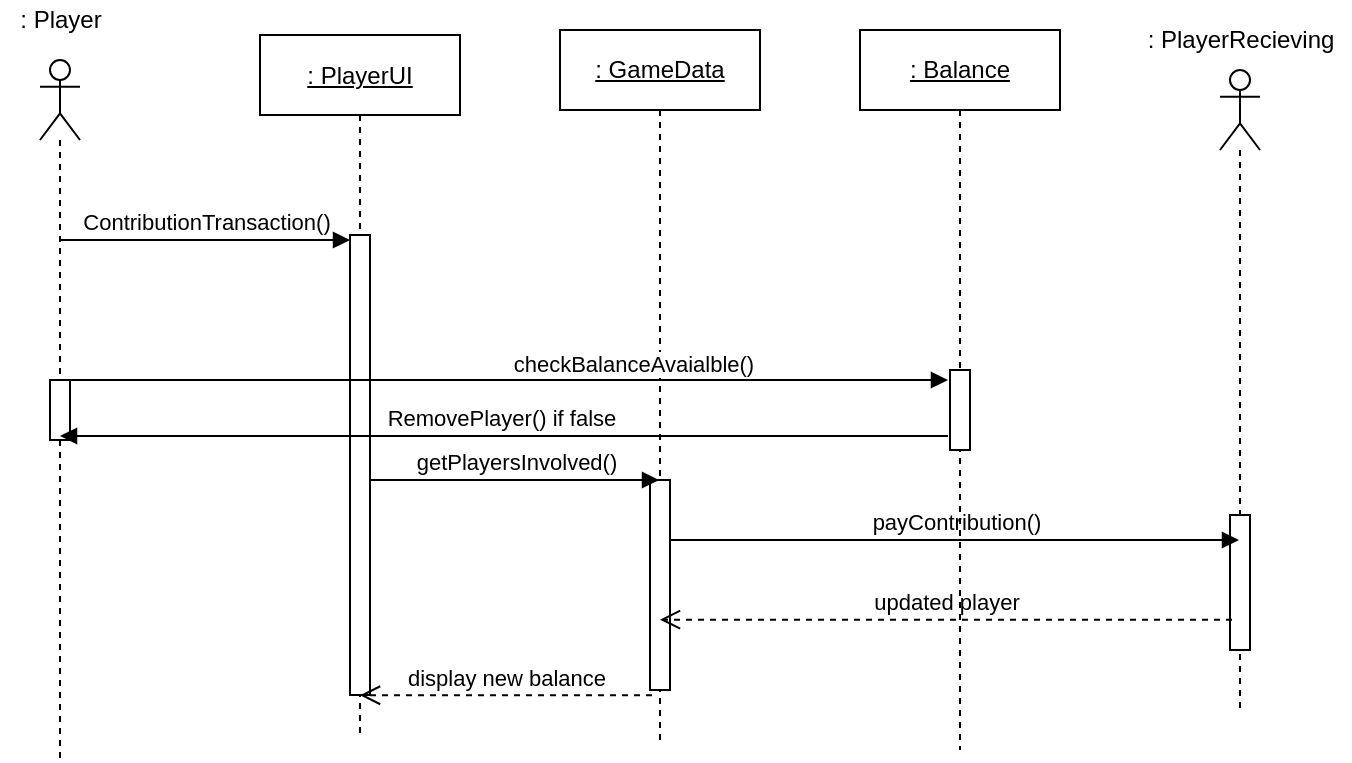 <mxfile version="13.9.9" type="device"><diagram id="kwC4q98eSK69Iop6Q1NF" name="Page-1"><mxGraphModel dx="786" dy="625" grid="1" gridSize="10" guides="1" tooltips="1" connect="1" arrows="1" fold="1" page="1" pageScale="1" pageWidth="827" pageHeight="1169" math="0" shadow="0"><root><mxCell id="0"/><mxCell id="1" parent="0"/><mxCell id="Tyzeht5sSpm1yfYoPFXt-1" value="" style="shape=umlLifeline;participant=umlActor;perimeter=lifelinePerimeter;whiteSpace=wrap;html=1;container=1;collapsible=0;recursiveResize=0;verticalAlign=top;spacingTop=36;outlineConnect=0;" parent="1" vertex="1"><mxGeometry x="90" y="110" width="20" height="350" as="geometry"/></mxCell><mxCell id="3tlMbbkSIeakX-PXPeMu-7" value="" style="html=1;points=[];perimeter=orthogonalPerimeter;" vertex="1" parent="Tyzeht5sSpm1yfYoPFXt-1"><mxGeometry x="5" y="160" width="10" height="30" as="geometry"/></mxCell><mxCell id="Tyzeht5sSpm1yfYoPFXt-2" value=": Player" style="text;html=1;align=center;verticalAlign=middle;resizable=0;points=[];autosize=1;" parent="1" vertex="1"><mxGeometry x="70" y="80" width="60" height="20" as="geometry"/></mxCell><mxCell id="Tyzeht5sSpm1yfYoPFXt-3" value="&lt;u&gt;: PlayerUI&lt;/u&gt;" style="shape=umlLifeline;perimeter=lifelinePerimeter;whiteSpace=wrap;html=1;container=1;collapsible=0;recursiveResize=0;outlineConnect=0;" parent="1" vertex="1"><mxGeometry x="200" y="97.5" width="100" height="350" as="geometry"/></mxCell><mxCell id="Tyzeht5sSpm1yfYoPFXt-6" value="" style="html=1;points=[];perimeter=orthogonalPerimeter;" parent="Tyzeht5sSpm1yfYoPFXt-3" vertex="1"><mxGeometry x="45" y="100" width="10" height="230" as="geometry"/></mxCell><mxCell id="Tyzeht5sSpm1yfYoPFXt-5" value="" style="html=1;verticalAlign=bottom;endArrow=block;" parent="Tyzeht5sSpm1yfYoPFXt-3" source="Tyzeht5sSpm1yfYoPFXt-6" target="Tyzeht5sSpm1yfYoPFXt-3" edge="1"><mxGeometry width="80" relative="1" as="geometry"><mxPoint x="-60" y="110" as="sourcePoint"/><mxPoint x="20" y="110" as="targetPoint"/><Array as="points"/></mxGeometry></mxCell><mxCell id="Tyzeht5sSpm1yfYoPFXt-4" value="&lt;u&gt;: GameData&lt;/u&gt;" style="shape=umlLifeline;perimeter=lifelinePerimeter;whiteSpace=wrap;html=1;container=1;collapsible=0;recursiveResize=0;outlineConnect=0;" parent="1" vertex="1"><mxGeometry x="350" y="95" width="100" height="355" as="geometry"/></mxCell><mxCell id="Tyzeht5sSpm1yfYoPFXt-10" value="" style="html=1;points=[];perimeter=orthogonalPerimeter;" parent="Tyzeht5sSpm1yfYoPFXt-4" vertex="1"><mxGeometry x="45" y="225" width="10" height="105" as="geometry"/></mxCell><mxCell id="Tyzeht5sSpm1yfYoPFXt-7" value="ContributionTransaction()" style="html=1;verticalAlign=bottom;endArrow=block;" parent="1" source="Tyzeht5sSpm1yfYoPFXt-1" target="Tyzeht5sSpm1yfYoPFXt-6" edge="1"><mxGeometry width="80" relative="1" as="geometry"><mxPoint x="99.5" y="200" as="sourcePoint"/><mxPoint x="249.5" y="200" as="targetPoint"/><Array as="points"><mxPoint x="200" y="200"/></Array></mxGeometry></mxCell><mxCell id="Tyzeht5sSpm1yfYoPFXt-11" value="display new balance" style="html=1;verticalAlign=bottom;endArrow=open;dashed=1;endSize=8;exitX=0.1;exitY=1.025;exitDx=0;exitDy=0;exitPerimeter=0;" parent="1" source="Tyzeht5sSpm1yfYoPFXt-10" target="Tyzeht5sSpm1yfYoPFXt-3" edge="1"><mxGeometry relative="1" as="geometry"><mxPoint x="400" y="360" as="sourcePoint"/><mxPoint x="320" y="360" as="targetPoint"/></mxGeometry></mxCell><mxCell id="Tyzeht5sSpm1yfYoPFXt-14" value="" style="shape=umlLifeline;participant=umlActor;perimeter=lifelinePerimeter;whiteSpace=wrap;html=1;container=1;collapsible=0;recursiveResize=0;verticalAlign=top;spacingTop=36;outlineConnect=0;" parent="1" vertex="1"><mxGeometry x="680" y="115" width="20" height="320" as="geometry"/></mxCell><mxCell id="Tyzeht5sSpm1yfYoPFXt-17" value="" style="html=1;points=[];perimeter=orthogonalPerimeter;" parent="Tyzeht5sSpm1yfYoPFXt-14" vertex="1"><mxGeometry x="5" y="222.5" width="10" height="67.5" as="geometry"/></mxCell><mxCell id="Tyzeht5sSpm1yfYoPFXt-15" value=": PlayerRecieving" style="text;html=1;align=center;verticalAlign=middle;resizable=0;points=[];autosize=1;" parent="1" vertex="1"><mxGeometry x="635" y="90" width="110" height="20" as="geometry"/></mxCell><mxCell id="Tyzeht5sSpm1yfYoPFXt-18" value="getPlayersInvolved()" style="html=1;verticalAlign=bottom;endArrow=block;" parent="1" source="Tyzeht5sSpm1yfYoPFXt-6" target="Tyzeht5sSpm1yfYoPFXt-4" edge="1"><mxGeometry width="80" relative="1" as="geometry"><mxPoint x="260" y="230" as="sourcePoint"/><mxPoint x="340" y="230" as="targetPoint"/><Array as="points"><mxPoint x="360" y="320"/><mxPoint x="390" y="320"/></Array></mxGeometry></mxCell><mxCell id="Tyzeht5sSpm1yfYoPFXt-20" value="payContribution()" style="html=1;verticalAlign=bottom;endArrow=block;" parent="1" source="Tyzeht5sSpm1yfYoPFXt-10" target="Tyzeht5sSpm1yfYoPFXt-14" edge="1"><mxGeometry width="80" relative="1" as="geometry"><mxPoint x="430" y="250" as="sourcePoint"/><mxPoint x="540" y="250" as="targetPoint"/><Array as="points"><mxPoint x="500" y="350"/></Array></mxGeometry></mxCell><mxCell id="Tyzeht5sSpm1yfYoPFXt-21" value="updated player" style="html=1;verticalAlign=bottom;endArrow=open;dashed=1;endSize=8;exitX=0.1;exitY=0.775;exitDx=0;exitDy=0;exitPerimeter=0;" parent="1" source="Tyzeht5sSpm1yfYoPFXt-17" target="Tyzeht5sSpm1yfYoPFXt-4" edge="1"><mxGeometry relative="1" as="geometry"><mxPoint x="530" y="280" as="sourcePoint"/><mxPoint x="423" y="301" as="targetPoint"/></mxGeometry></mxCell><mxCell id="3tlMbbkSIeakX-PXPeMu-3" value="&lt;u&gt;: Balance&lt;/u&gt;" style="shape=umlLifeline;perimeter=lifelinePerimeter;whiteSpace=wrap;html=1;container=1;collapsible=0;recursiveResize=0;outlineConnect=0;" vertex="1" parent="1"><mxGeometry x="500" y="95" width="100" height="360" as="geometry"/></mxCell><mxCell id="3tlMbbkSIeakX-PXPeMu-4" value="" style="html=1;points=[];perimeter=orthogonalPerimeter;" vertex="1" parent="3tlMbbkSIeakX-PXPeMu-3"><mxGeometry x="45" y="170" width="10" height="40" as="geometry"/></mxCell><mxCell id="3tlMbbkSIeakX-PXPeMu-5" value="checkBalanceAvaialble()&amp;nbsp;" style="html=1;verticalAlign=bottom;endArrow=block;entryX=-0.1;entryY=0.125;entryDx=0;entryDy=0;entryPerimeter=0;" edge="1" parent="1" source="Tyzeht5sSpm1yfYoPFXt-1" target="3tlMbbkSIeakX-PXPeMu-4"><mxGeometry x="0.297" y="-1" width="80" relative="1" as="geometry"><mxPoint x="430" y="370" as="sourcePoint"/><mxPoint x="660" y="410" as="targetPoint"/><Array as="points"/><mxPoint as="offset"/></mxGeometry></mxCell><mxCell id="3tlMbbkSIeakX-PXPeMu-6" value="RemovePlayer() if false&amp;nbsp;" style="html=1;verticalAlign=bottom;endArrow=block;exitX=-0.1;exitY=0.825;exitDx=0;exitDy=0;exitPerimeter=0;" edge="1" parent="1" source="3tlMbbkSIeakX-PXPeMu-4" target="Tyzeht5sSpm1yfYoPFXt-1"><mxGeometry width="80" relative="1" as="geometry"><mxPoint x="300" y="280" as="sourcePoint"/><mxPoint x="380" y="280" as="targetPoint"/></mxGeometry></mxCell></root></mxGraphModel></diagram></mxfile>